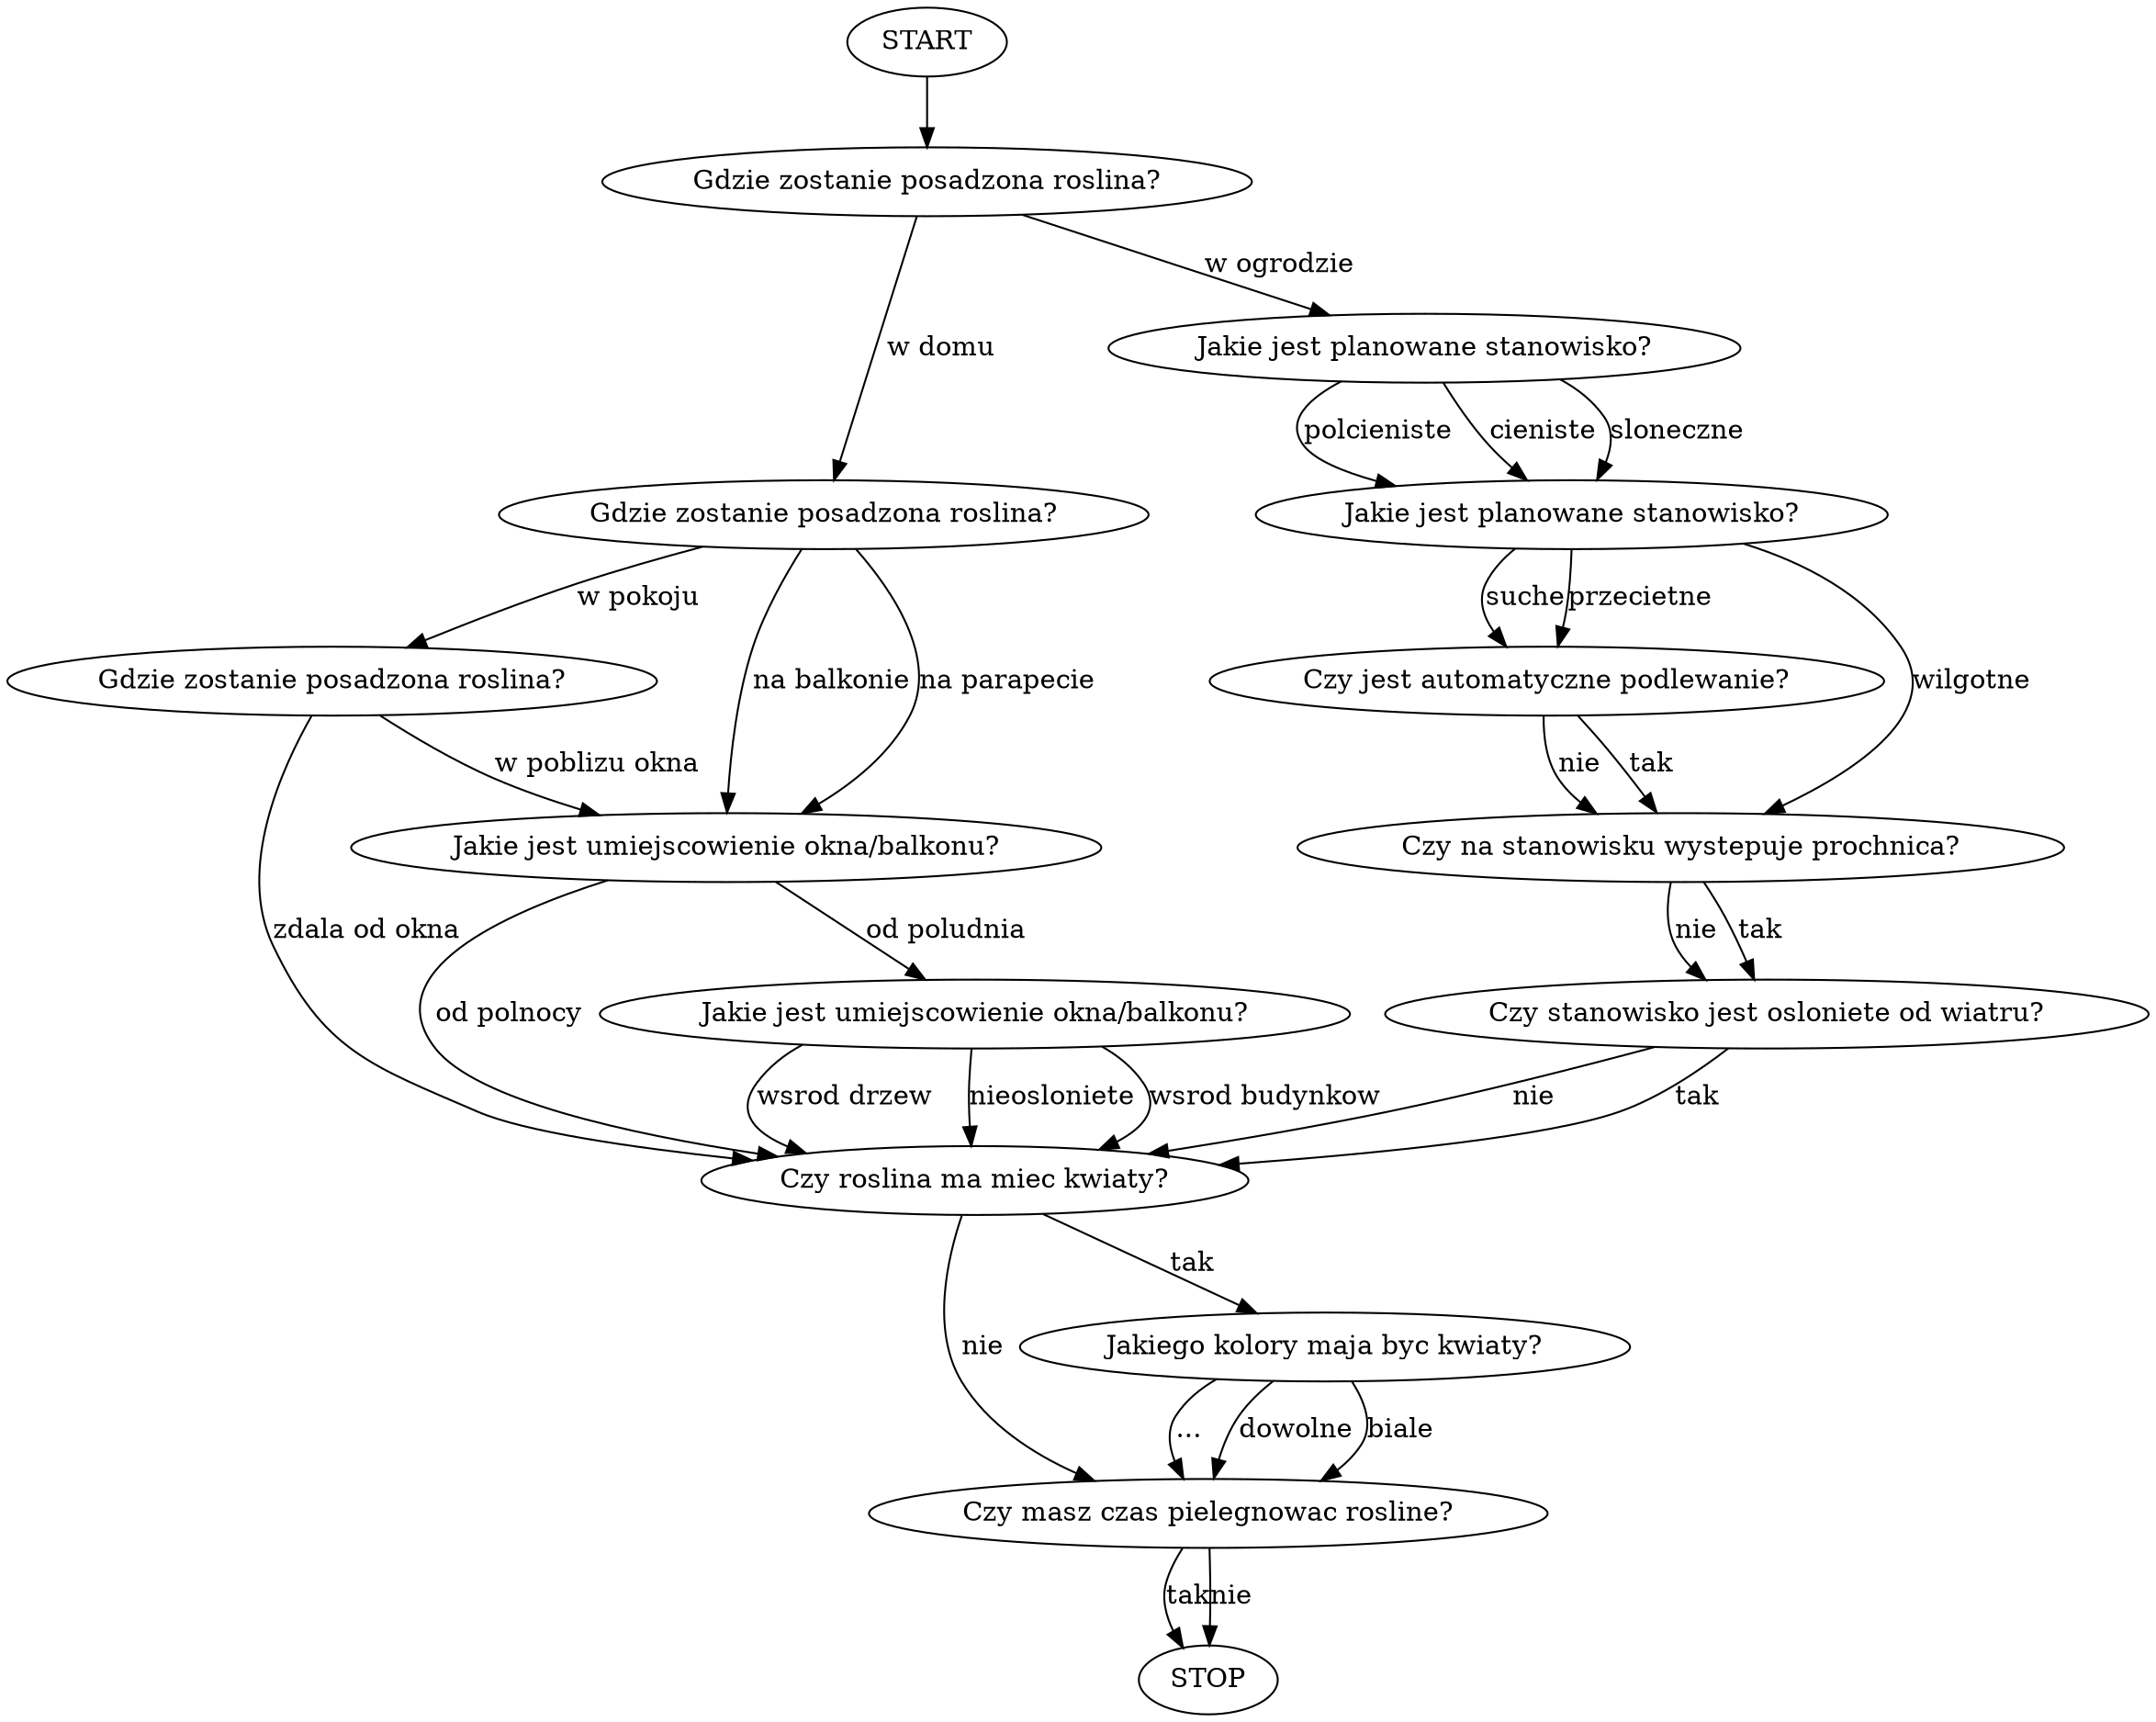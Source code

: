 digraph
{
	lokalizacja1    [ label = "Gdzie zostanie posadzona roslina?"        ];
	lokalizacja2    [ label = "Gdzie zostanie posadzona roslina?"        ];
	lokalizacja3    [ label = "Gdzie zostanie posadzona roslina?"        ];
	orientacja      [ label = "Jakie jest umiejscowienie okna/balkonu?"  ];
	zasloniecie     [ label = "Jakie jest umiejscowienie okna/balkonu?"  ];
	pielegnacja     [ label = "Czy masz czas pielegnowac rosline?"       ];
	naslonecznienie [ label = "Jakie jest planowane stanowisko?"         ];
	wilgotnosc      [ label = "Jakie jest planowane stanowisko?"         ];
	sikawki         [ label = "Czy jest automatyczne podlewanie?"        ];
	prochnica       [ label = "Czy na stanowisku wystepuje prochnica?"   ];
	osloniecie      [ label = "Czy stanowisko jest osloniete od wiatru?" ];
	kwiaty          [ label = "Czy roslina ma miec kwiaty?"              ];
	kolor           [ label = "Jakiego kolory maja byc kwiaty?"          ];

	START           -> lokalizacja1

	//dom
	lokalizacja1    -> lokalizacja2    [ label = "w domu"         ];
	lokalizacja2    -> orientacja      [ label = "na balkonie"    ];
	lokalizacja2    -> orientacja      [ label = "na parapecie"   ];
	lokalizacja2    -> lokalizacja3    [ label = "w pokoju"       ];
	orientacja      -> kwiaty          [ label = "od polnocy"     ];
	orientacja      -> zasloniecie     [ label = "od poludnia"    ];
	lokalizacja3    -> orientacja      [ label = "w poblizu okna" ];
	lokalizacja3    -> kwiaty          [ label = "zdala od okna"  ];
	zasloniecie     -> kwiaty          [ label = "wsrod budynkow" ];
	zasloniecie     -> kwiaty          [ label = "wsrod drzew"    ];
	zasloniecie     -> kwiaty          [ label = "nieosloniete"   ];

	//ogrod
	lokalizacja1    -> naslonecznienie [ label = "w ogrodzie"     ];
	naslonecznienie -> wilgotnosc      [ label = "sloneczne"      ];
	naslonecznienie -> wilgotnosc      [ label = "polcieniste"    ];
	naslonecznienie -> wilgotnosc      [ label = "cieniste"       ];
	wilgotnosc      -> prochnica       [ label = "wilgotne"       ];
	wilgotnosc      -> sikawki         [ label = "suche"          ];
	wilgotnosc      -> sikawki         [ label = "przecietne"     ];
	sikawki         -> prochnica       [ label = "tak"            ];
	sikawki         -> prochnica       [ label = "nie"            ];
	prochnica       -> osloniecie      [ label = "tak"            ];
	prochnica       -> osloniecie      [ label = "nie"            ];
	osloniecie      -> kwiaty          [ label = "tak"            ];
	osloniecie      -> kwiaty          [ label = "nie"            ];

	//ogolne
	kwiaty          -> kolor           [ label = "tak"            ];
	kwiaty          -> pielegnacja     [ label = "nie"            ];
	kolor           -> pielegnacja     [ label = "biale"          ];
	kolor           -> pielegnacja     [ label = "..."            ];
	kolor           -> pielegnacja     [ label = "dowolne"        ];
	pielegnacja     -> STOP            [ label = "tak"            ];
	pielegnacja     -> STOP            [ label = "nie"            ];
}

